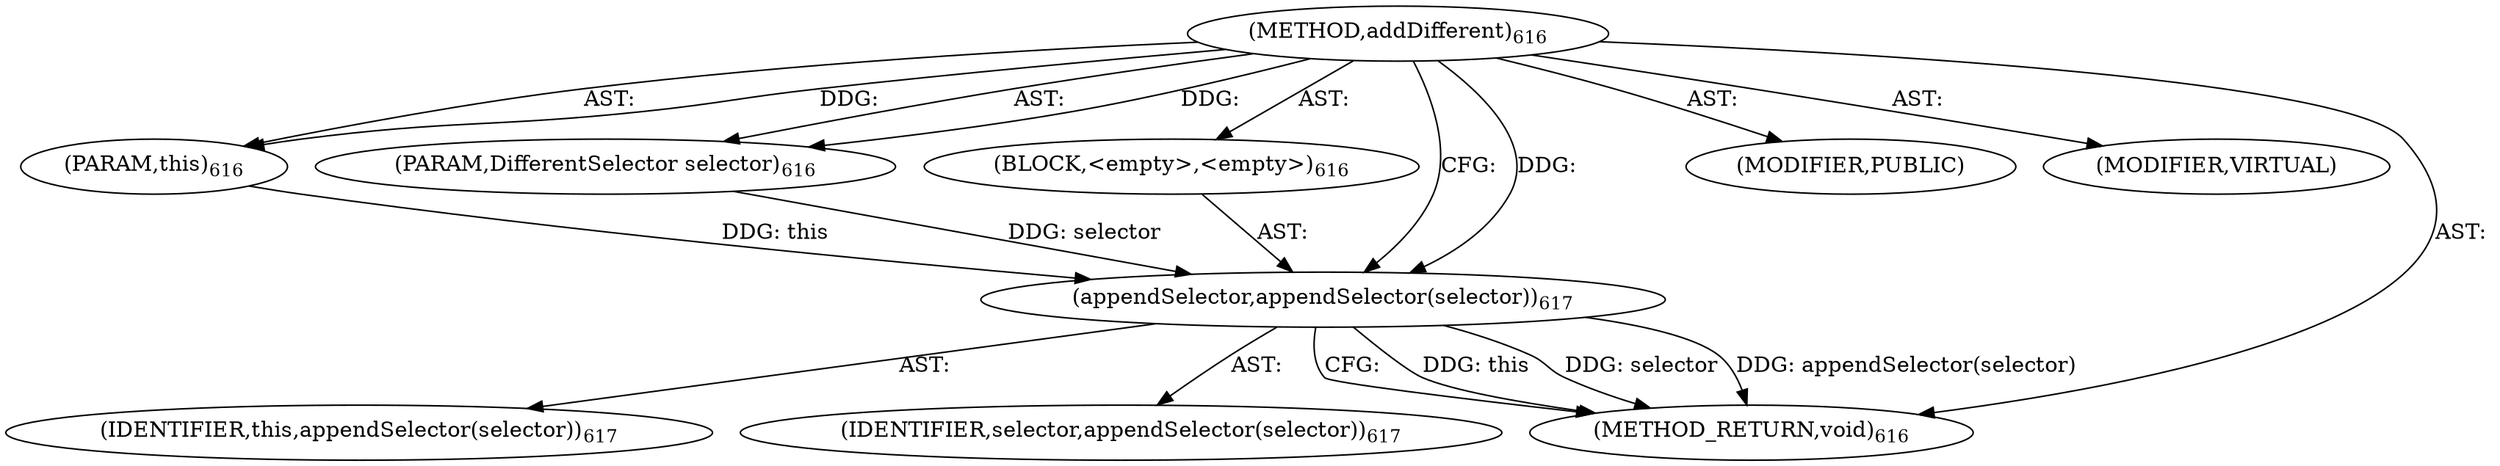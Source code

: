 digraph "addDifferent" {  
"111669149733" [label = <(METHOD,addDifferent)<SUB>616</SUB>> ]
"115964117027" [label = <(PARAM,this)<SUB>616</SUB>> ]
"115964117068" [label = <(PARAM,DifferentSelector selector)<SUB>616</SUB>> ]
"25769803864" [label = <(BLOCK,&lt;empty&gt;,&lt;empty&gt;)<SUB>616</SUB>> ]
"30064771447" [label = <(appendSelector,appendSelector(selector))<SUB>617</SUB>> ]
"68719476827" [label = <(IDENTIFIER,this,appendSelector(selector))<SUB>617</SUB>> ]
"68719477039" [label = <(IDENTIFIER,selector,appendSelector(selector))<SUB>617</SUB>> ]
"133143986257" [label = <(MODIFIER,PUBLIC)> ]
"133143986258" [label = <(MODIFIER,VIRTUAL)> ]
"128849018917" [label = <(METHOD_RETURN,void)<SUB>616</SUB>> ]
  "111669149733" -> "115964117027"  [ label = "AST: "] 
  "111669149733" -> "115964117068"  [ label = "AST: "] 
  "111669149733" -> "25769803864"  [ label = "AST: "] 
  "111669149733" -> "133143986257"  [ label = "AST: "] 
  "111669149733" -> "133143986258"  [ label = "AST: "] 
  "111669149733" -> "128849018917"  [ label = "AST: "] 
  "25769803864" -> "30064771447"  [ label = "AST: "] 
  "30064771447" -> "68719476827"  [ label = "AST: "] 
  "30064771447" -> "68719477039"  [ label = "AST: "] 
  "30064771447" -> "128849018917"  [ label = "CFG: "] 
  "111669149733" -> "30064771447"  [ label = "CFG: "] 
  "30064771447" -> "128849018917"  [ label = "DDG: this"] 
  "30064771447" -> "128849018917"  [ label = "DDG: selector"] 
  "30064771447" -> "128849018917"  [ label = "DDG: appendSelector(selector)"] 
  "111669149733" -> "115964117027"  [ label = "DDG: "] 
  "111669149733" -> "115964117068"  [ label = "DDG: "] 
  "115964117027" -> "30064771447"  [ label = "DDG: this"] 
  "111669149733" -> "30064771447"  [ label = "DDG: "] 
  "115964117068" -> "30064771447"  [ label = "DDG: selector"] 
}

